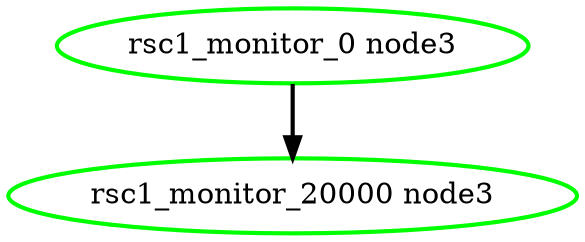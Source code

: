 digraph "g" {
"rsc1_monitor_0 node3" -> "rsc1_monitor_20000 node3" [ style = bold]
"rsc1_monitor_0 node3" [ style=bold color="green" fontcolor="black" ]
"rsc1_monitor_20000 node3" [ style=bold color="green" fontcolor="black" ]
}
